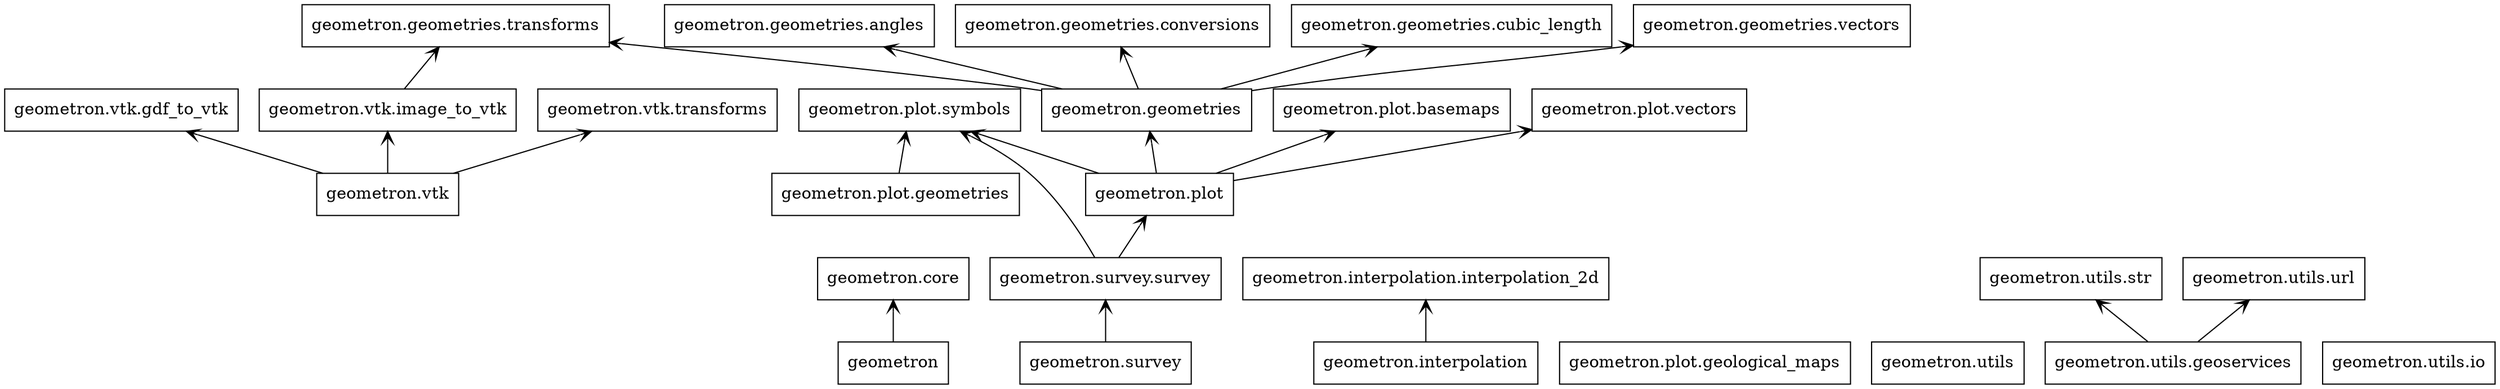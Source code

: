 digraph "packages_uml_geometron" {
rankdir=BT
charset="utf-8"
"geometron" [color="black", label=<geometron>, shape="box", style="solid"];
"geometron.core" [color="black", label=<geometron.core>, shape="box", style="solid"];
"geometron.geometries" [color="black", label=<geometron.geometries>, shape="box", style="solid"];
"geometron.geometries.angles" [color="black", label=<geometron.geometries.angles>, shape="box", style="solid"];
"geometron.geometries.conversions" [color="black", label=<geometron.geometries.conversions>, shape="box", style="solid"];
"geometron.geometries.cubic_length" [color="black", label=<geometron.geometries.cubic_length>, shape="box", style="solid"];
"geometron.geometries.transforms" [color="black", label=<geometron.geometries.transforms>, shape="box", style="solid"];
"geometron.geometries.vectors" [color="black", label=<geometron.geometries.vectors>, shape="box", style="solid"];
"geometron.interpolation" [color="black", label=<geometron.interpolation>, shape="box", style="solid"];
"geometron.interpolation.interpolation_2d" [color="black", label=<geometron.interpolation.interpolation_2d>, shape="box", style="solid"];
"geometron.plot" [color="black", label=<geometron.plot>, shape="box", style="solid"];
"geometron.plot.basemaps" [color="black", label=<geometron.plot.basemaps>, shape="box", style="solid"];
"geometron.plot.geological_maps" [color="black", label=<geometron.plot.geological_maps>, shape="box", style="solid"];
"geometron.plot.geometries" [color="black", label=<geometron.plot.geometries>, shape="box", style="solid"];
"geometron.plot.symbols" [color="black", label=<geometron.plot.symbols>, shape="box", style="solid"];
"geometron.plot.vectors" [color="black", label=<geometron.plot.vectors>, shape="box", style="solid"];
"geometron.survey" [color="black", label=<geometron.survey>, shape="box", style="solid"];
"geometron.survey.survey" [color="black", label=<geometron.survey.survey>, shape="box", style="solid"];
"geometron.utils" [color="black", label=<geometron.utils>, shape="box", style="solid"];
"geometron.utils.geoservices" [color="black", label=<geometron.utils.geoservices>, shape="box", style="solid"];
"geometron.utils.io" [color="black", label=<geometron.utils.io>, shape="box", style="solid"];
"geometron.utils.str" [color="black", label=<geometron.utils.str>, shape="box", style="solid"];
"geometron.utils.url" [color="black", label=<geometron.utils.url>, shape="box", style="solid"];
"geometron.vtk" [color="black", label=<geometron.vtk>, shape="box", style="solid"];
"geometron.vtk.gdf_to_vtk" [color="black", label=<geometron.vtk.gdf_to_vtk>, shape="box", style="solid"];
"geometron.vtk.image_to_vtk" [color="black", label=<geometron.vtk.image_to_vtk>, shape="box", style="solid"];
"geometron.vtk.transforms" [color="black", label=<geometron.vtk.transforms>, shape="box", style="solid"];
"geometron" -> "geometron.core" [arrowhead="open", arrowtail="none"];
"geometron.geometries" -> "geometron.geometries.angles" [arrowhead="open", arrowtail="none"];
"geometron.geometries" -> "geometron.geometries.conversions" [arrowhead="open", arrowtail="none"];
"geometron.geometries" -> "geometron.geometries.cubic_length" [arrowhead="open", arrowtail="none"];
"geometron.geometries" -> "geometron.geometries.transforms" [arrowhead="open", arrowtail="none"];
"geometron.geometries" -> "geometron.geometries.vectors" [arrowhead="open", arrowtail="none"];
"geometron.interpolation" -> "geometron.interpolation.interpolation_2d" [arrowhead="open", arrowtail="none"];
"geometron.plot" -> "geometron.geometries" [arrowhead="open", arrowtail="none"];
"geometron.plot" -> "geometron.plot.basemaps" [arrowhead="open", arrowtail="none"];
"geometron.plot" -> "geometron.plot.symbols" [arrowhead="open", arrowtail="none"];
"geometron.plot" -> "geometron.plot.vectors" [arrowhead="open", arrowtail="none"];
"geometron.plot.geometries" -> "geometron.plot.symbols" [arrowhead="open", arrowtail="none"];
"geometron.survey" -> "geometron.survey.survey" [arrowhead="open", arrowtail="none"];
"geometron.survey.survey" -> "geometron.plot" [arrowhead="open", arrowtail="none"];
"geometron.survey.survey" -> "geometron.plot.symbols" [arrowhead="open", arrowtail="none"];
"geometron.utils.geoservices" -> "geometron.utils.str" [arrowhead="open", arrowtail="none"];
"geometron.utils.geoservices" -> "geometron.utils.url" [arrowhead="open", arrowtail="none"];
"geometron.vtk" -> "geometron.vtk.gdf_to_vtk" [arrowhead="open", arrowtail="none"];
"geometron.vtk" -> "geometron.vtk.image_to_vtk" [arrowhead="open", arrowtail="none"];
"geometron.vtk" -> "geometron.vtk.transforms" [arrowhead="open", arrowtail="none"];
"geometron.vtk.image_to_vtk" -> "geometron.geometries.transforms" [arrowhead="open", arrowtail="none"];
}
